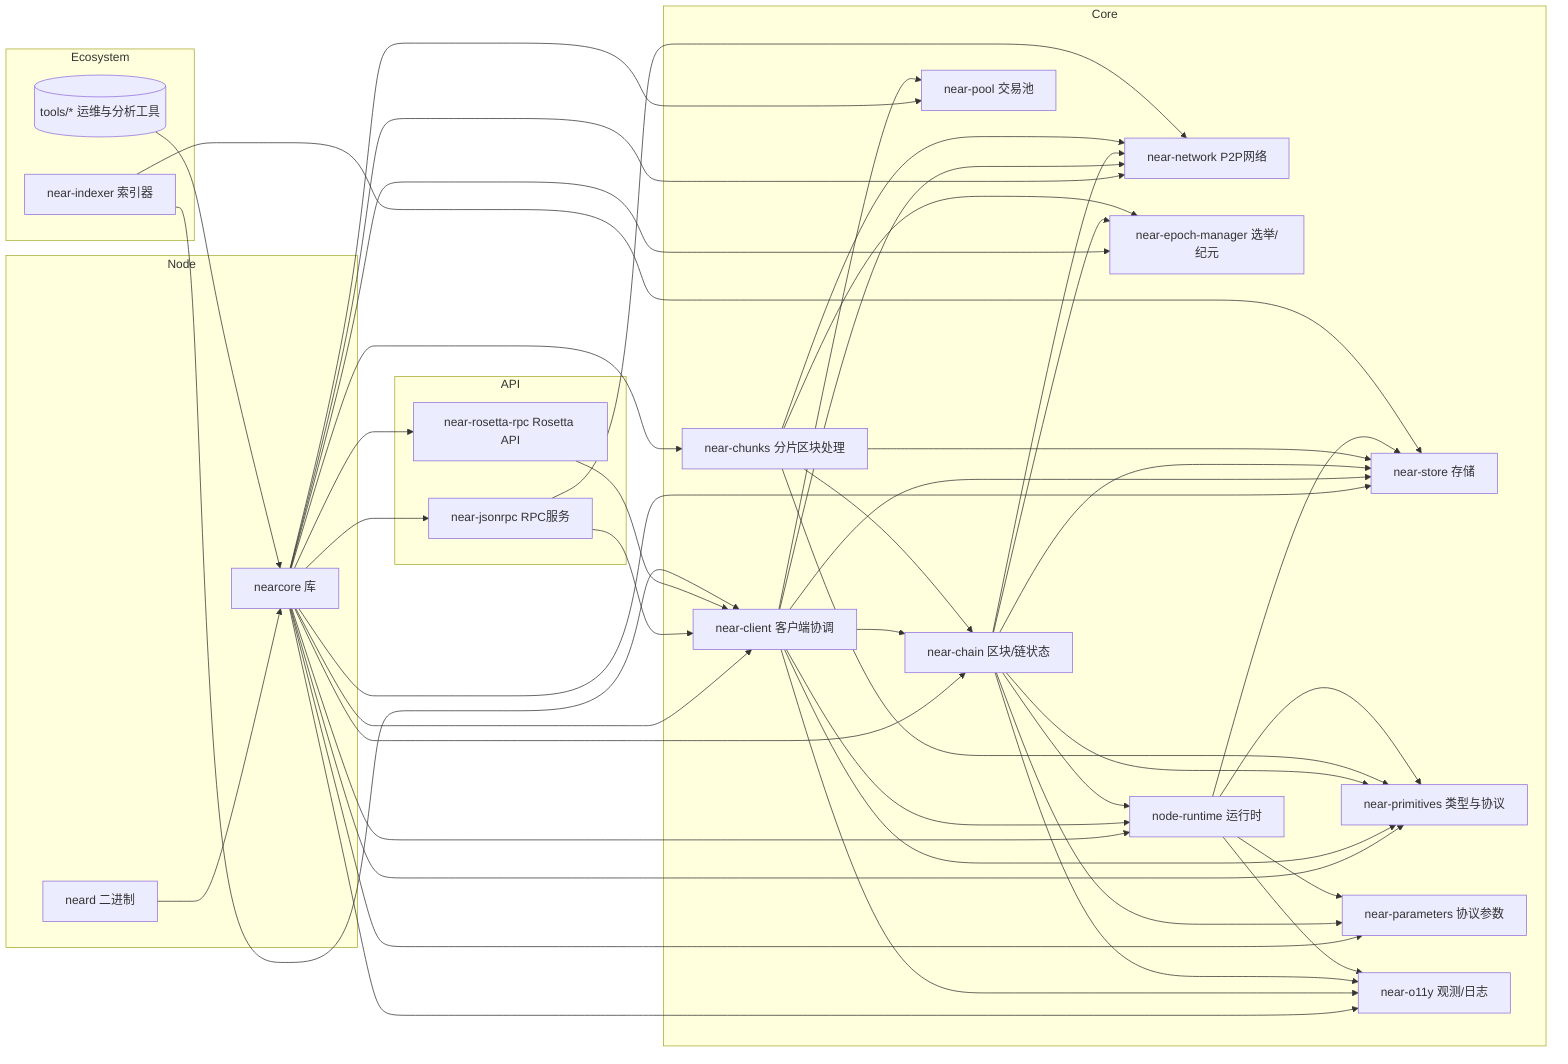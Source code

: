 %% NEARCore 工作区核心模块依赖关系图（Mermaid）
%% 说明：此图聚焦核心运行路径，工具与测试相关模块省略

flowchart LR
  %% 顶层二进制
  neard[neard 二进制] --> nearcore[nearcore 库]

  %% nearcore 依赖的核心组件
  nearcore --> client[near-client 客户端协调]
  nearcore --> chain[near-chain 区块/链状态]
  nearcore --> chunks[near-chunks 分片区块处理]
  nearcore --> network[near-network P2P网络]
  nearcore --> epoch[near-epoch-manager 选举/纪元]
  nearcore --> pool[near-pool 交易池]
  nearcore --> runtime[node-runtime 运行时]
  nearcore --> store[near-store 存储]
  nearcore --> primitives[near-primitives 类型与协议]
  nearcore --> params[near-parameters 协议参数]
  nearcore --> o11y[near-o11y 观测/日志]
  nearcore --> jsonrpc[near-jsonrpc RPC服务]
  nearcore --> rosetta[near-rosetta-rpc Rosetta API]

  %% 下层依赖
  client --> network
  client --> chain
  client --> pool
  client --> runtime
  client --> store
  client --> primitives
  client --> o11y

  chain --> epoch
  chain --> store
  chain --> primitives
  chain --> runtime
  chain --> network
  chain --> o11y
  chain --> params

  chunks --> chain
  chunks --> epoch
  chunks --> store
  chunks --> network
  chunks --> primitives

  runtime --> store
  runtime --> primitives
  runtime --> params
  runtime --> o11y

  jsonrpc --> client
  jsonrpc --> network
  rosetta --> client

  indexer[near-indexer 索引器] --> client
  indexer --> store

  %% 工具与外部
  tools[(tools/* 运维与分析工具)] --> nearcore

  %% 分组展示
  subgraph Node
    neard
    nearcore
  end

  subgraph Core
    client
    chain
    chunks
    epoch
    pool
    runtime
    store
    primitives
    params
    network
    o11y
  end

  subgraph API
    jsonrpc
    rosetta
  end

  subgraph Ecosystem
    indexer
    tools
  end